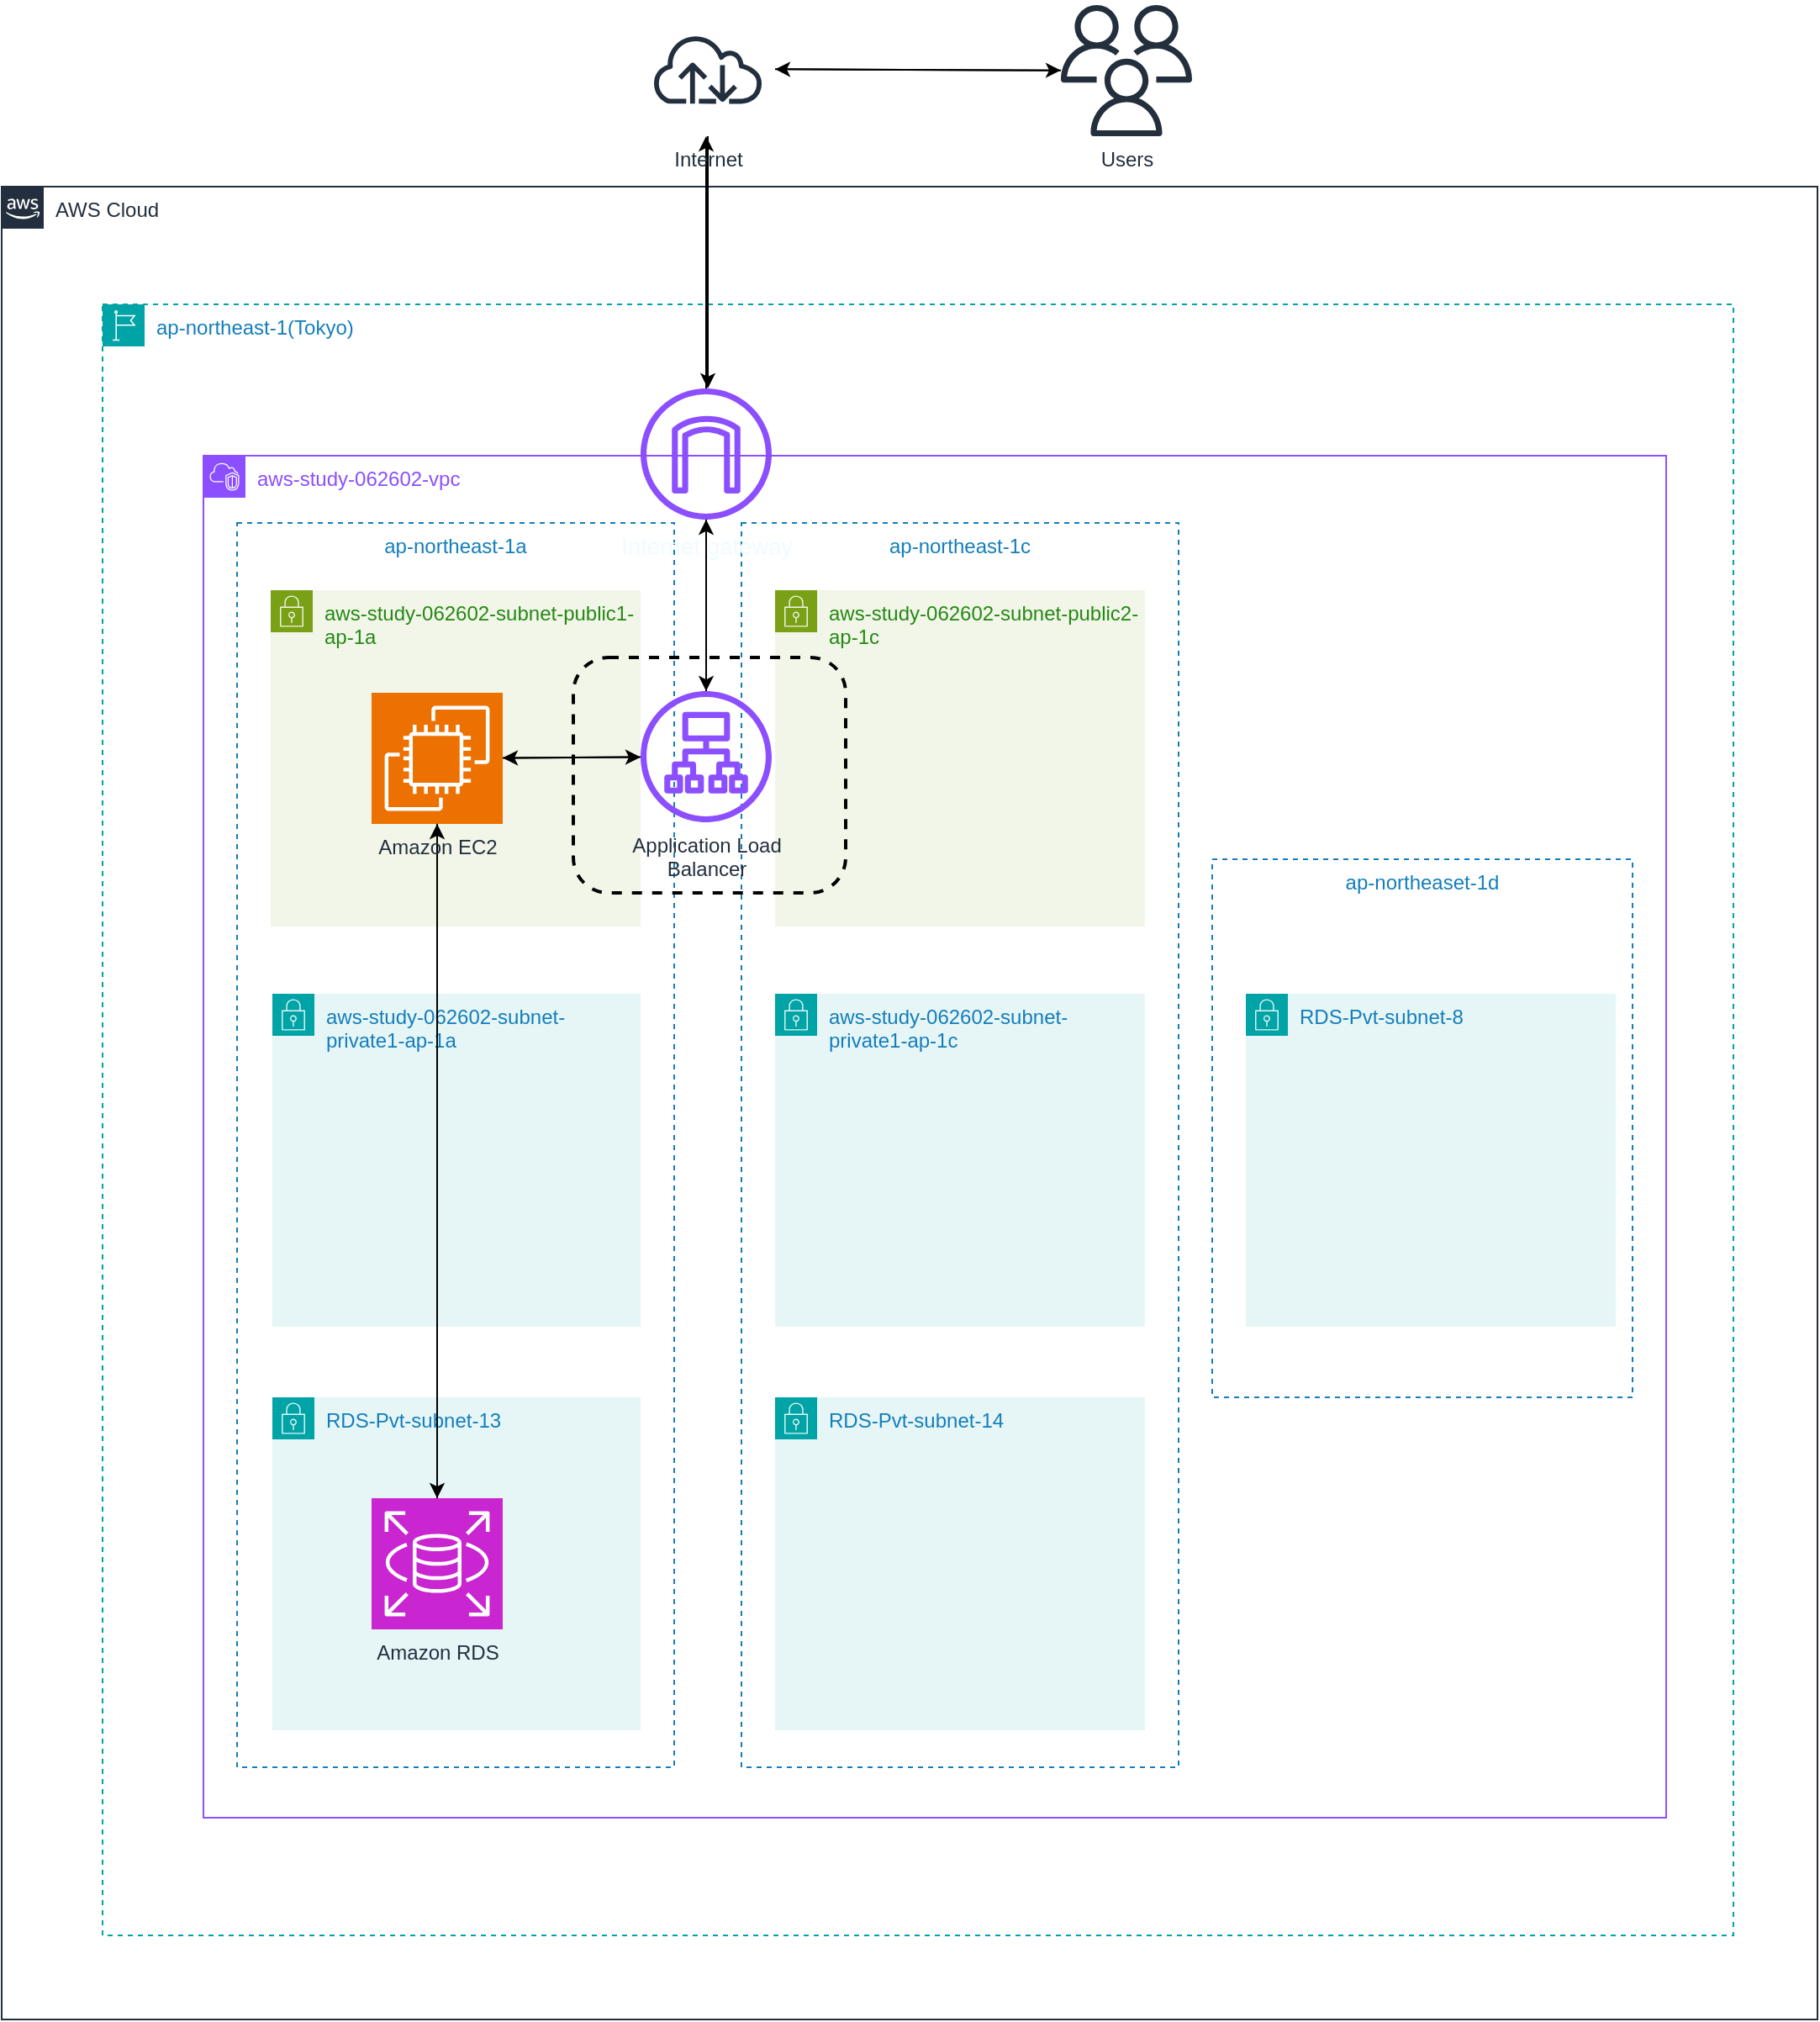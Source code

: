 <mxfile>
    <diagram id="NCd8ddXup4r9nLZ1PZ9U" name="ページ1">
        <mxGraphModel dx="1181" dy="403" grid="1" gridSize="10" guides="1" tooltips="1" connect="1" arrows="1" fold="1" page="1" pageScale="1" pageWidth="827" pageHeight="1169" math="0" shadow="0">
            <root>
                <mxCell id="0"/>
                <mxCell id="1" parent="0" visible="0"/>
                <mxCell id="2" value="AWS" style="locked=1;" parent="0"/>
                <mxCell id="17" value="AWS Cloud" style="points=[[0,0],[0.25,0],[0.5,0],[0.75,0],[1,0],[1,0.25],[1,0.5],[1,0.75],[1,1],[0.75,1],[0.5,1],[0.25,1],[0,1],[0,0.75],[0,0.5],[0,0.25]];outlineConnect=0;gradientColor=none;html=1;whiteSpace=wrap;fontSize=12;fontStyle=0;container=1;pointerEvents=0;collapsible=0;recursiveResize=0;shape=mxgraph.aws4.group;grIcon=mxgraph.aws4.group_aws_cloud_alt;strokeColor=#232F3E;fillColor=none;verticalAlign=top;align=left;spacingLeft=30;fontColor=#232F3E;dashed=0;" parent="2" vertex="1">
                    <mxGeometry x="-120" y="120" width="1080" height="1090" as="geometry"/>
                </mxCell>
                <mxCell id="22" value="ap-northeast-1(Tokyo)" style="points=[[0,0],[0.25,0],[0.5,0],[0.75,0],[1,0],[1,0.25],[1,0.5],[1,0.75],[1,1],[0.75,1],[0.5,1],[0.25,1],[0,1],[0,0.75],[0,0.5],[0,0.25]];outlineConnect=0;gradientColor=none;html=1;whiteSpace=wrap;fontSize=12;fontStyle=0;container=1;pointerEvents=0;collapsible=0;recursiveResize=0;shape=mxgraph.aws4.group;grIcon=mxgraph.aws4.group_region;strokeColor=#00A4A6;fillColor=none;verticalAlign=top;align=left;spacingLeft=30;fontColor=#147EBA;dashed=1;" vertex="1" parent="17">
                    <mxGeometry x="60" y="70" width="970" height="970" as="geometry"/>
                </mxCell>
                <mxCell id="3" value="VPC" style="" parent="0"/>
                <mxCell id="24" value="&lt;font style=&quot;color: light-dark(rgb(140, 79, 255), rgb(237, 237, 237));&quot;&gt;aws-study-062602-vpc&lt;/font&gt;" style="points=[[0,0],[0.25,0],[0.5,0],[0.75,0],[1,0],[1,0.25],[1,0.5],[1,0.75],[1,1],[0.75,1],[0.5,1],[0.25,1],[0,1],[0,0.75],[0,0.5],[0,0.25]];outlineConnect=0;gradientColor=none;html=1;whiteSpace=wrap;fontSize=12;fontStyle=0;container=1;pointerEvents=0;collapsible=0;recursiveResize=0;shape=mxgraph.aws4.group;grIcon=mxgraph.aws4.group_vpc2;strokeColor=#8C4FFF;fillColor=none;verticalAlign=top;align=left;spacingLeft=30;fontColor=#AAB7B8;dashed=0;" vertex="1" parent="3">
                    <mxGeometry y="280" width="870" height="810" as="geometry"/>
                </mxCell>
                <mxCell id="5" value="AZ" style="locked=1;" parent="0"/>
                <mxCell id="VETZi6v3xMVQpALRaujU-21" value="ap-northeast-1a" style="fillColor=none;strokeColor=#147EBA;dashed=1;verticalAlign=top;fontStyle=0;fontColor=#147EBA;whiteSpace=wrap;html=1;" parent="5" vertex="1">
                    <mxGeometry x="20" y="320" width="260" height="740" as="geometry"/>
                </mxCell>
                <mxCell id="VETZi6v3xMVQpALRaujU-22" value="ap-northeast-1c" style="fillColor=none;strokeColor=#147EBA;dashed=1;verticalAlign=top;fontStyle=0;fontColor=#147EBA;whiteSpace=wrap;html=1;" parent="5" vertex="1">
                    <mxGeometry x="320" y="320" width="260" height="740" as="geometry"/>
                </mxCell>
                <mxCell id="bQz1SvjXmM2LHqybezeh-21" value="ap-northeaset-1d" style="fillColor=none;strokeColor=#147EBA;dashed=1;verticalAlign=top;fontStyle=0;fontColor=#147EBA;whiteSpace=wrap;html=1;" parent="5" vertex="1">
                    <mxGeometry x="600" y="520" width="250" height="320" as="geometry"/>
                </mxCell>
                <mxCell id="4" value="サブネット" style="locked=1;" parent="0"/>
                <mxCell id="6" value="リソースグループ" style="" parent="0"/>
                <mxCell id="vBAmFfuKdxLEoq4p0X1e-22" value="&lt;span style=&quot;color: rgb(36, 136, 20);&quot;&gt;aws-study-062602-subnet-public1-ap-1a&lt;/span&gt;" style="points=[[0,0],[0.25,0],[0.5,0],[0.75,0],[1,0],[1,0.25],[1,0.5],[1,0.75],[1,1],[0.75,1],[0.5,1],[0.25,1],[0,1],[0,0.75],[0,0.5],[0,0.25]];outlineConnect=0;gradientColor=none;html=1;whiteSpace=wrap;fontSize=12;fontStyle=0;container=1;pointerEvents=0;collapsible=0;recursiveResize=0;shape=mxgraph.aws4.group;grIcon=mxgraph.aws4.group_security_group;grStroke=0;strokeColor=#7AA116;fillColor=#F2F6E8;verticalAlign=top;align=left;spacingLeft=30;fontColor=#248814;dashed=0;" parent="6" vertex="1">
                    <mxGeometry x="40" y="360" width="220" height="200" as="geometry"/>
                </mxCell>
                <mxCell id="vBAmFfuKdxLEoq4p0X1e-21" value="aws-study-062602-subnet-private1-ap-1a" style="points=[[0,0],[0.25,0],[0.5,0],[0.75,0],[1,0],[1,0.25],[1,0.5],[1,0.75],[1,1],[0.75,1],[0.5,1],[0.25,1],[0,1],[0,0.75],[0,0.5],[0,0.25]];outlineConnect=0;gradientColor=none;html=1;whiteSpace=wrap;fontSize=12;fontStyle=0;container=1;pointerEvents=0;collapsible=0;recursiveResize=0;shape=mxgraph.aws4.group;grIcon=mxgraph.aws4.group_security_group;grStroke=0;strokeColor=#00A4A6;fillColor=#E6F6F7;verticalAlign=top;align=left;spacingLeft=30;fontColor=#147EBA;dashed=0;" parent="6" vertex="1">
                    <mxGeometry x="41" y="600" width="219" height="198" as="geometry"/>
                </mxCell>
                <mxCell id="vBAmFfuKdxLEoq4p0X1e-27" value="aws-study-062602-subnet-public2-ap-1c" style="points=[[0,0],[0.25,0],[0.5,0],[0.75,0],[1,0],[1,0.25],[1,0.5],[1,0.75],[1,1],[0.75,1],[0.5,1],[0.25,1],[0,1],[0,0.75],[0,0.5],[0,0.25]];outlineConnect=0;gradientColor=none;html=1;whiteSpace=wrap;fontSize=12;fontStyle=0;container=1;pointerEvents=0;collapsible=0;recursiveResize=0;shape=mxgraph.aws4.group;grIcon=mxgraph.aws4.group_security_group;grStroke=0;strokeColor=#7AA116;fillColor=#F2F6E8;verticalAlign=top;align=left;spacingLeft=30;fontColor=#248814;dashed=0;" parent="6" vertex="1">
                    <mxGeometry x="340" y="360" width="220" height="200" as="geometry"/>
                </mxCell>
                <mxCell id="SfBKDm_U5bf0pvxqxar4-22" value="" style="rounded=1;whiteSpace=wrap;html=1;dashed=1;strokeWidth=2;strokeColor=default;fillColor=none;" parent="vBAmFfuKdxLEoq4p0X1e-27" vertex="1">
                    <mxGeometry x="-120" y="40" width="162" height="140" as="geometry"/>
                </mxCell>
                <mxCell id="5a-HFbx_jpb5p8lvmORl-21" value="Application Load&lt;div&gt;Balancer&lt;/div&gt;" style="sketch=0;outlineConnect=0;fontColor=#232F3E;gradientColor=none;fillColor=#8C4FFF;strokeColor=none;dashed=0;verticalLabelPosition=bottom;verticalAlign=top;align=center;html=1;fontSize=12;fontStyle=0;aspect=fixed;pointerEvents=1;shape=mxgraph.aws4.application_load_balancer;" parent="vBAmFfuKdxLEoq4p0X1e-27" vertex="1">
                    <mxGeometry x="-80" y="60" width="78" height="78" as="geometry"/>
                </mxCell>
                <mxCell id="vBAmFfuKdxLEoq4p0X1e-28" value="RDS-Pvt-subnet-13" style="points=[[0,0],[0.25,0],[0.5,0],[0.75,0],[1,0],[1,0.25],[1,0.5],[1,0.75],[1,1],[0.75,1],[0.5,1],[0.25,1],[0,1],[0,0.75],[0,0.5],[0,0.25]];outlineConnect=0;gradientColor=none;html=1;whiteSpace=wrap;fontSize=12;fontStyle=0;container=1;pointerEvents=0;collapsible=0;recursiveResize=0;shape=mxgraph.aws4.group;grIcon=mxgraph.aws4.group_security_group;grStroke=0;strokeColor=#00A4A6;fillColor=#E6F6F7;verticalAlign=top;align=left;spacingLeft=30;fontColor=#147EBA;dashed=0;" parent="6" vertex="1">
                    <mxGeometry x="41" y="840" width="219" height="198" as="geometry"/>
                </mxCell>
                <mxCell id="vBAmFfuKdxLEoq4p0X1e-29" value="&lt;span style=&quot;color: rgb(20, 126, 186);&quot;&gt;aws-study-062602-subnet-private1-ap-1c&lt;/span&gt;" style="points=[[0,0],[0.25,0],[0.5,0],[0.75,0],[1,0],[1,0.25],[1,0.5],[1,0.75],[1,1],[0.75,1],[0.5,1],[0.25,1],[0,1],[0,0.75],[0,0.5],[0,0.25]];outlineConnect=0;gradientColor=none;html=1;whiteSpace=wrap;fontSize=12;fontStyle=0;container=1;pointerEvents=0;collapsible=0;recursiveResize=0;shape=mxgraph.aws4.group;grIcon=mxgraph.aws4.group_security_group;grStroke=0;strokeColor=#00A4A6;fillColor=#E6F6F7;verticalAlign=top;align=left;spacingLeft=30;fontColor=#147EBA;dashed=0;" parent="6" vertex="1">
                    <mxGeometry x="340" y="600" width="220" height="198" as="geometry"/>
                </mxCell>
                <mxCell id="vBAmFfuKdxLEoq4p0X1e-30" value="RDS-Pvt-subnet-14" style="points=[[0,0],[0.25,0],[0.5,0],[0.75,0],[1,0],[1,0.25],[1,0.5],[1,0.75],[1,1],[0.75,1],[0.5,1],[0.25,1],[0,1],[0,0.75],[0,0.5],[0,0.25]];outlineConnect=0;gradientColor=none;html=1;whiteSpace=wrap;fontSize=12;fontStyle=0;container=1;pointerEvents=0;collapsible=0;recursiveResize=0;shape=mxgraph.aws4.group;grIcon=mxgraph.aws4.group_security_group;grStroke=0;strokeColor=#00A4A6;fillColor=#E6F6F7;verticalAlign=top;align=left;spacingLeft=30;fontColor=#147EBA;dashed=0;" parent="6" vertex="1">
                    <mxGeometry x="340" y="840" width="220" height="198" as="geometry"/>
                </mxCell>
                <mxCell id="5a-HFbx_jpb5p8lvmORl-26" style="edgeStyle=none;html=1;" parent="6" target="5a-HFbx_jpb5p8lvmORl-21" edge="1">
                    <mxGeometry relative="1" as="geometry">
                        <mxPoint x="178" y="459.756" as="sourcePoint"/>
                    </mxGeometry>
                </mxCell>
                <mxCell id="5a-HFbx_jpb5p8lvmORl-27" style="edgeStyle=none;html=1;" parent="6" source="5a-HFbx_jpb5p8lvmORl-21" target="vBAmFfuKdxLEoq4p0X1e-22" edge="1">
                    <mxGeometry relative="1" as="geometry"/>
                </mxCell>
                <mxCell id="YUyJjPFo-smnwF4wSYnh-22" value="RDS-Pvt-subnet-8" style="points=[[0,0],[0.25,0],[0.5,0],[0.75,0],[1,0],[1,0.25],[1,0.5],[1,0.75],[1,1],[0.75,1],[0.5,1],[0.25,1],[0,1],[0,0.75],[0,0.5],[0,0.25]];outlineConnect=0;gradientColor=none;html=1;whiteSpace=wrap;fontSize=12;fontStyle=0;container=1;pointerEvents=0;collapsible=0;recursiveResize=0;shape=mxgraph.aws4.group;grIcon=mxgraph.aws4.group_security_group;grStroke=0;strokeColor=#00A4A6;fillColor=#E6F6F7;verticalAlign=top;align=left;spacingLeft=30;fontColor=#147EBA;dashed=0;" parent="6" vertex="1">
                    <mxGeometry x="620" y="600" width="220" height="198" as="geometry"/>
                </mxCell>
                <mxCell id="7" value="リソース" style="" parent="0"/>
                <mxCell id="5a-HFbx_jpb5p8lvmORl-25" value="" style="edgeStyle=none;html=1;" parent="7" source="13" edge="1">
                    <mxGeometry relative="1" as="geometry">
                        <mxPoint x="299" y="420.001" as="targetPoint"/>
                    </mxGeometry>
                </mxCell>
                <mxCell id="xZhPo9JyoqTcJr8I7_4c-26" style="edgeStyle=none;html=1;" parent="7" source="13" edge="1">
                    <mxGeometry relative="1" as="geometry">
                        <mxPoint x="299" y="90" as="targetPoint"/>
                    </mxGeometry>
                </mxCell>
                <mxCell id="13" value="&lt;div style=&quot;text-align: start;&quot;&gt;&lt;font face=&quot;Amazon Ember, Helvetica Neue, Roboto, Arial, sans-serif&quot; color=&quot;#f0fbff&quot;&gt;&lt;span style=&quot;font-size: 14px; caret-color: rgb(240, 251, 255);&quot;&gt;Internet gateway&lt;/span&gt;&lt;/font&gt;&lt;/div&gt;" style="sketch=0;outlineConnect=0;fontColor=#232F3E;gradientColor=none;fillColor=#8C4FFF;strokeColor=none;dashed=0;verticalLabelPosition=bottom;verticalAlign=top;align=center;html=1;fontSize=12;fontStyle=0;aspect=fixed;pointerEvents=1;shape=mxgraph.aws4.internet_gateway;" parent="7" vertex="1">
                    <mxGeometry x="260" y="240" width="78" height="78" as="geometry"/>
                </mxCell>
                <mxCell id="5a-HFbx_jpb5p8lvmORl-24" style="edgeStyle=none;html=1;strokeWidth=1;" parent="7" target="13" edge="1">
                    <mxGeometry relative="1" as="geometry">
                        <mxPoint x="299" y="420.001" as="sourcePoint"/>
                    </mxGeometry>
                </mxCell>
                <mxCell id="5a-HFbx_jpb5p8lvmORl-28" value="" style="edgeStyle=none;html=1;" parent="7" source="5a-HFbx_jpb5p8lvmORl-21" edge="1">
                    <mxGeometry relative="1" as="geometry">
                        <mxPoint x="178" y="459.756" as="targetPoint"/>
                    </mxGeometry>
                </mxCell>
                <mxCell id="SfBKDm_U5bf0pvxqxar4-26" style="edgeStyle=none;html=1;" parent="7" source="21" target="SfBKDm_U5bf0pvxqxar4-24" edge="1">
                    <mxGeometry relative="1" as="geometry"/>
                </mxCell>
                <mxCell id="21" value="Amazon RDS" style="sketch=0;points=[[0,0,0],[0.25,0,0],[0.5,0,0],[0.75,0,0],[1,0,0],[0,1,0],[0.25,1,0],[0.5,1,0],[0.75,1,0],[1,1,0],[0,0.25,0],[0,0.5,0],[0,0.75,0],[1,0.25,0],[1,0.5,0],[1,0.75,0]];outlineConnect=0;fontColor=#232F3E;fillColor=#C925D1;strokeColor=#ffffff;dashed=0;verticalLabelPosition=bottom;verticalAlign=top;align=center;html=1;fontSize=12;fontStyle=0;aspect=fixed;shape=mxgraph.aws4.resourceIcon;resIcon=mxgraph.aws4.rds;" parent="7" vertex="1">
                    <mxGeometry x="100" y="900" width="78" height="78" as="geometry"/>
                </mxCell>
                <mxCell id="SfBKDm_U5bf0pvxqxar4-25" style="edgeStyle=none;html=1;exitX=0.5;exitY=1;exitDx=0;exitDy=0;exitPerimeter=0;" parent="7" source="SfBKDm_U5bf0pvxqxar4-24" target="21" edge="1">
                    <mxGeometry relative="1" as="geometry"/>
                </mxCell>
                <mxCell id="SfBKDm_U5bf0pvxqxar4-24" value="Amazon EC2" style="sketch=0;points=[[0,0,0],[0.25,0,0],[0.5,0,0],[0.75,0,0],[1,0,0],[0,1,0],[0.25,1,0],[0.5,1,0],[0.75,1,0],[1,1,0],[0,0.25,0],[0,0.5,0],[0,0.75,0],[1,0.25,0],[1,0.5,0],[1,0.75,0]];outlineConnect=0;fontColor=#232F3E;fillColor=#ED7100;strokeColor=#ffffff;dashed=0;verticalLabelPosition=bottom;verticalAlign=top;align=center;html=1;fontSize=12;fontStyle=0;aspect=fixed;shape=mxgraph.aws4.resourceIcon;resIcon=mxgraph.aws4.ec2;" parent="7" vertex="1">
                    <mxGeometry x="100" y="421" width="78" height="78" as="geometry"/>
                </mxCell>
                <mxCell id="8" value="AWSの外" style="" parent="0"/>
                <mxCell id="xZhPo9JyoqTcJr8I7_4c-25" style="edgeStyle=none;html=1;" parent="8" source="xZhPo9JyoqTcJr8I7_4c-21" edge="1">
                    <mxGeometry relative="1" as="geometry">
                        <mxPoint x="300" y="240" as="targetPoint"/>
                    </mxGeometry>
                </mxCell>
                <mxCell id="xZhPo9JyoqTcJr8I7_4c-27" style="edgeStyle=none;html=1;" parent="8" source="xZhPo9JyoqTcJr8I7_4c-21" target="xZhPo9JyoqTcJr8I7_4c-22" edge="1">
                    <mxGeometry relative="1" as="geometry"/>
                </mxCell>
                <mxCell id="xZhPo9JyoqTcJr8I7_4c-21" value="Internet" style="sketch=0;outlineConnect=0;fontColor=#232F3E;gradientColor=none;strokeColor=#232F3E;fillColor=#ffffff;dashed=0;verticalLabelPosition=bottom;verticalAlign=top;align=center;html=1;fontSize=12;fontStyle=0;aspect=fixed;shape=mxgraph.aws4.resourceIcon;resIcon=mxgraph.aws4.internet;" parent="8" vertex="1">
                    <mxGeometry x="260" y="10" width="80" height="80" as="geometry"/>
                </mxCell>
                <mxCell id="xZhPo9JyoqTcJr8I7_4c-29" style="edgeStyle=none;html=1;" parent="8" source="xZhPo9JyoqTcJr8I7_4c-22" target="xZhPo9JyoqTcJr8I7_4c-21" edge="1">
                    <mxGeometry relative="1" as="geometry"/>
                </mxCell>
                <mxCell id="xZhPo9JyoqTcJr8I7_4c-22" value="Users" style="sketch=0;outlineConnect=0;fontColor=#232F3E;gradientColor=none;fillColor=#232F3D;strokeColor=default;dashed=0;verticalLabelPosition=bottom;verticalAlign=top;align=center;html=1;fontSize=12;fontStyle=0;aspect=fixed;pointerEvents=1;shape=mxgraph.aws4.users;" parent="8" vertex="1">
                    <mxGeometry x="510" y="12" width="78" height="78" as="geometry"/>
                </mxCell>
                <mxCell id="9" value="フロー" style="locked=1;" parent="0"/>
            </root>
        </mxGraphModel>
    </diagram>
    <diagram id="cAZoFMI142glVhR8YMDO" name="ページ2">
        <mxGraphModel dx="618" dy="647" grid="1" gridSize="10" guides="1" tooltips="1" connect="1" arrows="1" fold="1" page="1" pageScale="1" pageWidth="827" pageHeight="1169" math="0" shadow="0">
            <root>
                <mxCell id="0"/>
                <mxCell id="1" parent="0"/>
                <mxCell id="XQ4cG9X9tebBTMQ-gC2s-1" value="RDS" style="sketch=0;points=[[0,0,0],[0.25,0,0],[0.5,0,0],[0.75,0,0],[1,0,0],[0,1,0],[0.25,1,0],[0.5,1,0],[0.75,1,0],[1,1,0],[0,0.25,0],[0,0.5,0],[0,0.75,0],[1,0.25,0],[1,0.5,0],[1,0.75,0]];outlineConnect=0;fontColor=#232F3E;fillColor=#C925D1;strokeColor=#ffffff;dashed=0;verticalLabelPosition=bottom;verticalAlign=top;align=center;html=1;fontSize=12;fontStyle=0;aspect=fixed;shape=mxgraph.aws4.resourceIcon;resIcon=mxgraph.aws4.rds;" vertex="1" parent="1">
                    <mxGeometry x="210" y="60" width="78" height="78" as="geometry"/>
                </mxCell>
                <mxCell id="XQ4cG9X9tebBTMQ-gC2s-2" value="EC2" style="sketch=0;points=[[0,0,0],[0.25,0,0],[0.5,0,0],[0.75,0,0],[1,0,0],[0,1,0],[0.25,1,0],[0.5,1,0],[0.75,1,0],[1,1,0],[0,0.25,0],[0,0.5,0],[0,0.75,0],[1,0.25,0],[1,0.5,0],[1,0.75,0]];outlineConnect=0;fontColor=#232F3E;fillColor=#ED7100;strokeColor=#ffffff;dashed=0;verticalLabelPosition=bottom;verticalAlign=top;align=center;html=1;fontSize=12;fontStyle=0;aspect=fixed;shape=mxgraph.aws4.resourceIcon;resIcon=mxgraph.aws4.ec2;" vertex="1" parent="1">
                    <mxGeometry x="50" y="60" width="78" height="78" as="geometry"/>
                </mxCell>
                <mxCell id="XQ4cG9X9tebBTMQ-gC2s-3" value="" style="sketch=0;outlineConnect=0;fontColor=#232F3E;gradientColor=none;fillColor=#8C4FFF;strokeColor=none;dashed=0;verticalLabelPosition=bottom;verticalAlign=top;align=center;html=1;fontSize=12;fontStyle=0;aspect=fixed;pointerEvents=1;shape=mxgraph.aws4.application_load_balancer;" vertex="1" parent="1">
                    <mxGeometry x="350" y="30" width="78" height="78" as="geometry"/>
                </mxCell>
                <mxCell id="XQ4cG9X9tebBTMQ-gC2s-4" value="Availability Zone" style="fillColor=none;strokeColor=#147EBA;dashed=1;verticalAlign=top;fontStyle=0;fontColor=#147EBA;whiteSpace=wrap;html=1;" vertex="1" parent="1">
                    <mxGeometry x="70" y="210" width="130" height="130" as="geometry"/>
                </mxCell>
                <mxCell id="XQ4cG9X9tebBTMQ-gC2s-5" value="Private subnet" style="points=[[0,0],[0.25,0],[0.5,0],[0.75,0],[1,0],[1,0.25],[1,0.5],[1,0.75],[1,1],[0.75,1],[0.5,1],[0.25,1],[0,1],[0,0.75],[0,0.5],[0,0.25]];outlineConnect=0;gradientColor=none;html=1;whiteSpace=wrap;fontSize=12;fontStyle=0;container=1;pointerEvents=0;collapsible=0;recursiveResize=0;shape=mxgraph.aws4.group;grIcon=mxgraph.aws4.group_security_group;grStroke=0;strokeColor=#00A4A6;fillColor=#E6F6F7;verticalAlign=top;align=left;spacingLeft=30;fontColor=#147EBA;dashed=0;" vertex="1" parent="1">
                    <mxGeometry x="240" y="210" width="130" height="130" as="geometry"/>
                </mxCell>
                <mxCell id="XQ4cG9X9tebBTMQ-gC2s-6" value="Public subnet" style="points=[[0,0],[0.25,0],[0.5,0],[0.75,0],[1,0],[1,0.25],[1,0.5],[1,0.75],[1,1],[0.75,1],[0.5,1],[0.25,1],[0,1],[0,0.75],[0,0.5],[0,0.25]];outlineConnect=0;gradientColor=none;html=1;whiteSpace=wrap;fontSize=12;fontStyle=0;container=1;pointerEvents=0;collapsible=0;recursiveResize=0;shape=mxgraph.aws4.group;grIcon=mxgraph.aws4.group_security_group;grStroke=0;strokeColor=#7AA116;fillColor=#F2F6E8;verticalAlign=top;align=left;spacingLeft=30;fontColor=#248814;dashed=0;" vertex="1" parent="1">
                    <mxGeometry x="390" y="210" width="130" height="130" as="geometry"/>
                </mxCell>
                <mxCell id="XQ4cG9X9tebBTMQ-gC2s-7" value="VPC" style="sketch=0;outlineConnect=0;gradientColor=none;html=1;whiteSpace=wrap;fontSize=12;fontStyle=0;shape=mxgraph.aws4.group;grIcon=mxgraph.aws4.group_vpc;strokeColor=#B6BABF;fillColor=none;verticalAlign=top;align=left;spacingLeft=30;fontColor=#B6BABF;dashed=0;" vertex="1" parent="1">
                    <mxGeometry x="70" y="400" width="130" height="130" as="geometry"/>
                </mxCell>
                <mxCell id="XQ4cG9X9tebBTMQ-gC2s-8" value="igw" style="sketch=0;outlineConnect=0;fontColor=#232F3E;gradientColor=none;fillColor=#8C4FFF;strokeColor=none;dashed=0;verticalLabelPosition=bottom;verticalAlign=top;align=center;html=1;fontSize=12;fontStyle=0;aspect=fixed;pointerEvents=1;shape=mxgraph.aws4.internet_gateway;" vertex="1" parent="1">
                    <mxGeometry x="450" y="80" width="78" height="78" as="geometry"/>
                </mxCell>
                <mxCell id="XQ4cG9X9tebBTMQ-gC2s-9" value="VPC" style="sketch=0;outlineConnect=0;gradientColor=none;html=1;whiteSpace=wrap;fontSize=12;fontStyle=0;shape=mxgraph.aws4.group;grIcon=mxgraph.aws4.group_vpc;strokeColor=#879196;fillColor=none;verticalAlign=top;align=left;spacingLeft=30;fontColor=#879196;dashed=0;" vertex="1" parent="1">
                    <mxGeometry x="260" y="400" width="130" height="130" as="geometry"/>
                </mxCell>
                <mxCell id="XQ4cG9X9tebBTMQ-gC2s-10" value="" style="sketch=0;points=[[0,0,0],[0.25,0,0],[0.5,0,0],[0.75,0,0],[1,0,0],[0,1,0],[0.25,1,0],[0.5,1,0],[0.75,1,0],[1,1,0],[0,0.25,0],[0,0.5,0],[0,0.75,0],[1,0.25,0],[1,0.5,0],[1,0.75,0]];outlineConnect=0;fontColor=#232F3E;fillColor=#7AA116;strokeColor=#ffffff;dashed=0;verticalLabelPosition=bottom;verticalAlign=top;align=center;html=1;fontSize=12;fontStyle=0;aspect=fixed;shape=mxgraph.aws4.resourceIcon;resIcon=mxgraph.aws4.s3;" vertex="1" parent="1">
                    <mxGeometry x="528" y="2" width="78" height="78" as="geometry"/>
                </mxCell>
                <mxCell id="XQ4cG9X9tebBTMQ-gC2s-11" value="Internet" style="sketch=0;outlineConnect=0;fontColor=#232F3E;gradientColor=none;strokeColor=#232F3E;fillColor=#ffffff;dashed=0;verticalLabelPosition=bottom;verticalAlign=top;align=center;html=1;fontSize=12;fontStyle=0;aspect=fixed;shape=mxgraph.aws4.resourceIcon;resIcon=mxgraph.aws4.internet;" vertex="1" parent="1">
                    <mxGeometry x="425" y="370" width="60" height="60" as="geometry"/>
                </mxCell>
                <mxCell id="XQ4cG9X9tebBTMQ-gC2s-12" value="" style="sketch=0;outlineConnect=0;fontColor=#232F3E;gradientColor=none;fillColor=#232F3D;strokeColor=default;dashed=0;verticalLabelPosition=bottom;verticalAlign=top;align=center;html=1;fontSize=12;fontStyle=0;aspect=fixed;pointerEvents=1;shape=mxgraph.aws4.users;" vertex="1" parent="1">
                    <mxGeometry x="416" y="460" width="78" height="78" as="geometry"/>
                </mxCell>
            </root>
        </mxGraphModel>
    </diagram>
</mxfile>